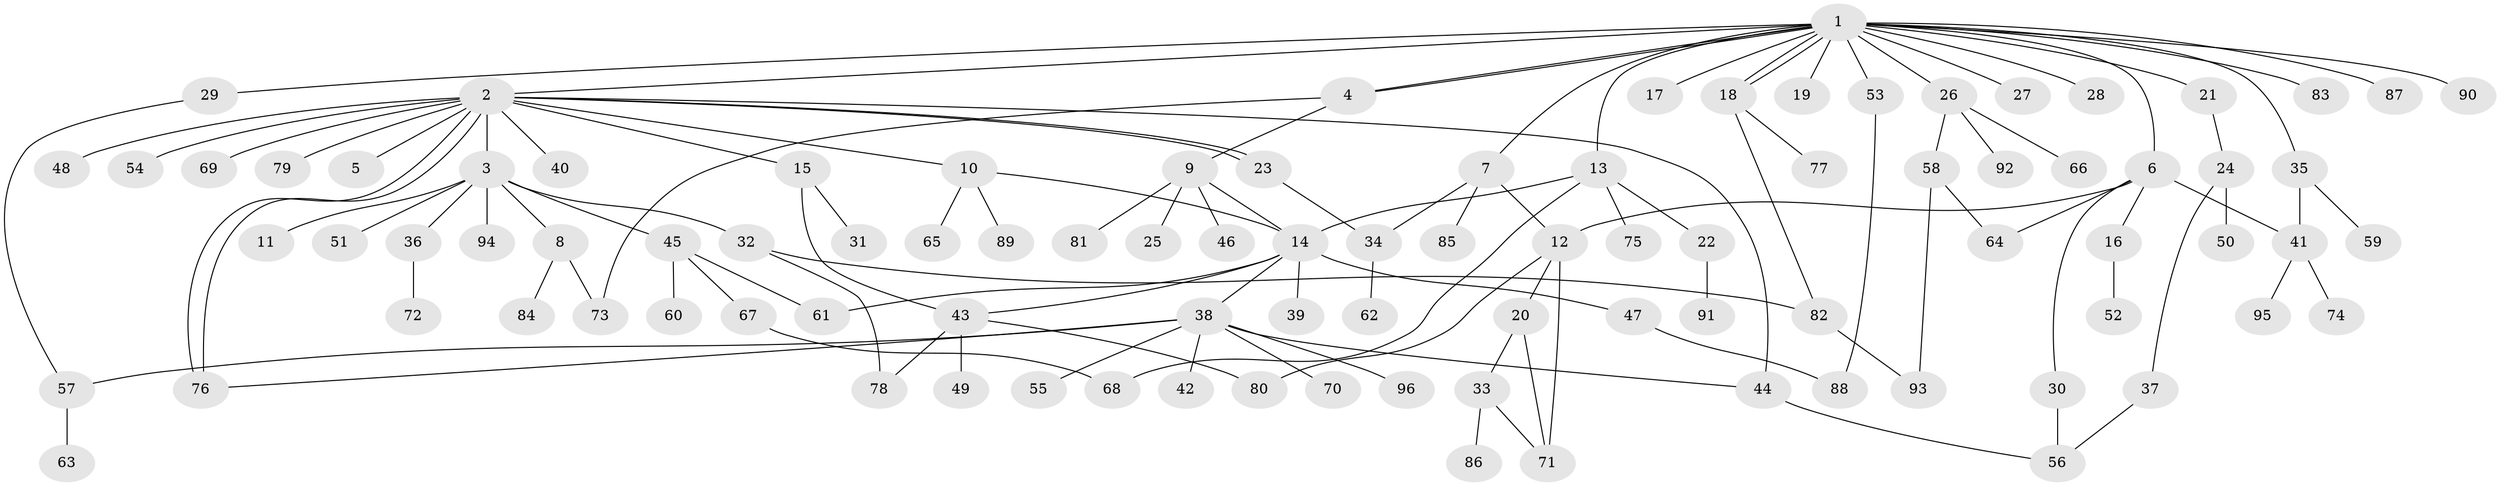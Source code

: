 // Generated by graph-tools (version 1.1) at 2025/46/03/09/25 04:46:57]
// undirected, 96 vertices, 121 edges
graph export_dot {
graph [start="1"]
  node [color=gray90,style=filled];
  1;
  2;
  3;
  4;
  5;
  6;
  7;
  8;
  9;
  10;
  11;
  12;
  13;
  14;
  15;
  16;
  17;
  18;
  19;
  20;
  21;
  22;
  23;
  24;
  25;
  26;
  27;
  28;
  29;
  30;
  31;
  32;
  33;
  34;
  35;
  36;
  37;
  38;
  39;
  40;
  41;
  42;
  43;
  44;
  45;
  46;
  47;
  48;
  49;
  50;
  51;
  52;
  53;
  54;
  55;
  56;
  57;
  58;
  59;
  60;
  61;
  62;
  63;
  64;
  65;
  66;
  67;
  68;
  69;
  70;
  71;
  72;
  73;
  74;
  75;
  76;
  77;
  78;
  79;
  80;
  81;
  82;
  83;
  84;
  85;
  86;
  87;
  88;
  89;
  90;
  91;
  92;
  93;
  94;
  95;
  96;
  1 -- 2;
  1 -- 4;
  1 -- 4;
  1 -- 6;
  1 -- 7;
  1 -- 13;
  1 -- 17;
  1 -- 18;
  1 -- 18;
  1 -- 19;
  1 -- 21;
  1 -- 26;
  1 -- 27;
  1 -- 28;
  1 -- 29;
  1 -- 35;
  1 -- 53;
  1 -- 83;
  1 -- 87;
  1 -- 90;
  2 -- 3;
  2 -- 5;
  2 -- 10;
  2 -- 15;
  2 -- 23;
  2 -- 23;
  2 -- 40;
  2 -- 44;
  2 -- 48;
  2 -- 54;
  2 -- 69;
  2 -- 76;
  2 -- 76;
  2 -- 79;
  3 -- 8;
  3 -- 11;
  3 -- 32;
  3 -- 36;
  3 -- 45;
  3 -- 51;
  3 -- 94;
  4 -- 9;
  4 -- 73;
  6 -- 12;
  6 -- 16;
  6 -- 30;
  6 -- 41;
  6 -- 64;
  7 -- 12;
  7 -- 34;
  7 -- 85;
  8 -- 73;
  8 -- 84;
  9 -- 14;
  9 -- 25;
  9 -- 46;
  9 -- 81;
  10 -- 14;
  10 -- 65;
  10 -- 89;
  12 -- 20;
  12 -- 71;
  12 -- 80;
  13 -- 14;
  13 -- 22;
  13 -- 68;
  13 -- 75;
  14 -- 38;
  14 -- 39;
  14 -- 43;
  14 -- 47;
  14 -- 61;
  15 -- 31;
  15 -- 43;
  16 -- 52;
  18 -- 77;
  18 -- 82;
  20 -- 33;
  20 -- 71;
  21 -- 24;
  22 -- 91;
  23 -- 34;
  24 -- 37;
  24 -- 50;
  26 -- 58;
  26 -- 66;
  26 -- 92;
  29 -- 57;
  30 -- 56;
  32 -- 78;
  32 -- 82;
  33 -- 71;
  33 -- 86;
  34 -- 62;
  35 -- 41;
  35 -- 59;
  36 -- 72;
  37 -- 56;
  38 -- 42;
  38 -- 44;
  38 -- 55;
  38 -- 57;
  38 -- 70;
  38 -- 76;
  38 -- 96;
  41 -- 74;
  41 -- 95;
  43 -- 49;
  43 -- 78;
  43 -- 80;
  44 -- 56;
  45 -- 60;
  45 -- 61;
  45 -- 67;
  47 -- 88;
  53 -- 88;
  57 -- 63;
  58 -- 64;
  58 -- 93;
  67 -- 68;
  82 -- 93;
}
